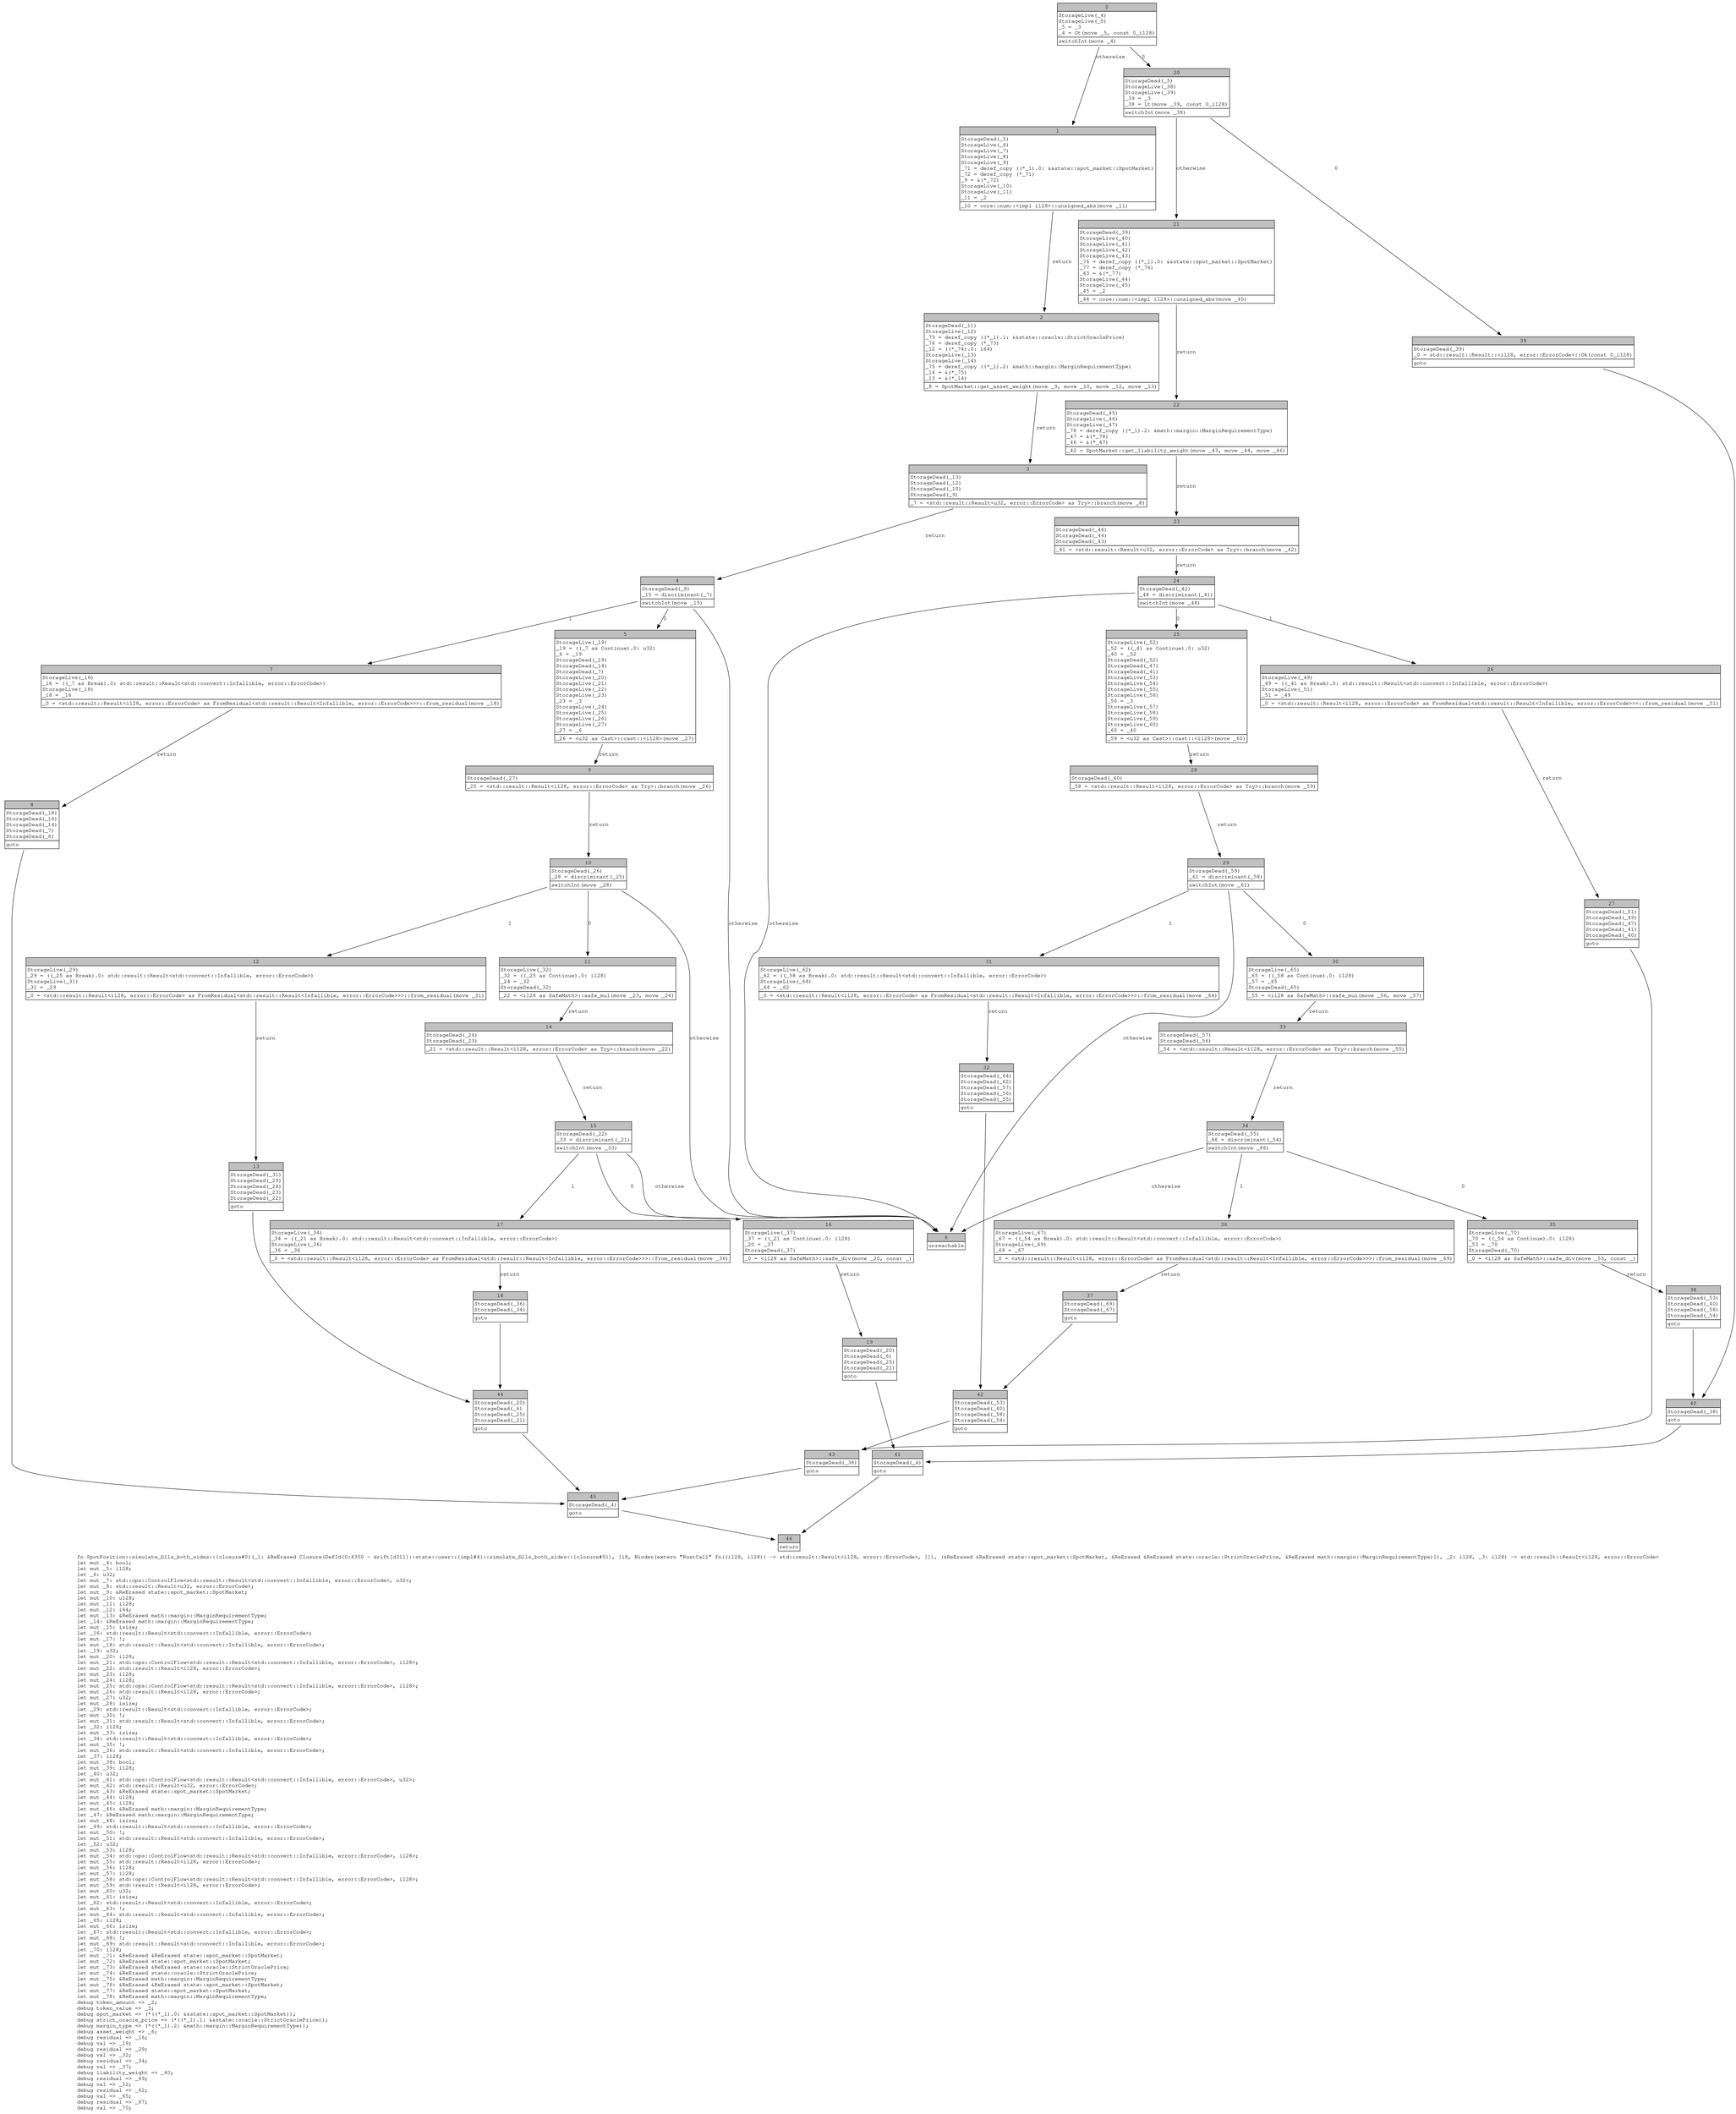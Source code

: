 digraph Mir_0_4350 {
    graph [fontname="Courier, monospace"];
    node [fontname="Courier, monospace"];
    edge [fontname="Courier, monospace"];
    label=<fn SpotPosition::simulate_fills_both_sides::{closure#0}(_1: &amp;ReErased Closure(DefId(0:4350 ~ drift[d311]::state::user::{impl#4}::simulate_fills_both_sides::{closure#0}), [i8, Binder(extern &quot;RustCall&quot; fn((i128, i128)) -&gt; std::result::Result&lt;i128, error::ErrorCode&gt;, []), (&amp;ReErased &amp;ReErased state::spot_market::SpotMarket, &amp;ReErased &amp;ReErased state::oracle::StrictOraclePrice, &amp;ReErased math::margin::MarginRequirementType)]), _2: i128, _3: i128) -&gt; std::result::Result&lt;i128, error::ErrorCode&gt;<br align="left"/>let mut _4: bool;<br align="left"/>let mut _5: i128;<br align="left"/>let _6: u32;<br align="left"/>let mut _7: std::ops::ControlFlow&lt;std::result::Result&lt;std::convert::Infallible, error::ErrorCode&gt;, u32&gt;;<br align="left"/>let mut _8: std::result::Result&lt;u32, error::ErrorCode&gt;;<br align="left"/>let mut _9: &amp;ReErased state::spot_market::SpotMarket;<br align="left"/>let mut _10: u128;<br align="left"/>let mut _11: i128;<br align="left"/>let mut _12: i64;<br align="left"/>let mut _13: &amp;ReErased math::margin::MarginRequirementType;<br align="left"/>let _14: &amp;ReErased math::margin::MarginRequirementType;<br align="left"/>let mut _15: isize;<br align="left"/>let _16: std::result::Result&lt;std::convert::Infallible, error::ErrorCode&gt;;<br align="left"/>let mut _17: !;<br align="left"/>let mut _18: std::result::Result&lt;std::convert::Infallible, error::ErrorCode&gt;;<br align="left"/>let _19: u32;<br align="left"/>let mut _20: i128;<br align="left"/>let mut _21: std::ops::ControlFlow&lt;std::result::Result&lt;std::convert::Infallible, error::ErrorCode&gt;, i128&gt;;<br align="left"/>let mut _22: std::result::Result&lt;i128, error::ErrorCode&gt;;<br align="left"/>let mut _23: i128;<br align="left"/>let mut _24: i128;<br align="left"/>let mut _25: std::ops::ControlFlow&lt;std::result::Result&lt;std::convert::Infallible, error::ErrorCode&gt;, i128&gt;;<br align="left"/>let mut _26: std::result::Result&lt;i128, error::ErrorCode&gt;;<br align="left"/>let mut _27: u32;<br align="left"/>let mut _28: isize;<br align="left"/>let _29: std::result::Result&lt;std::convert::Infallible, error::ErrorCode&gt;;<br align="left"/>let mut _30: !;<br align="left"/>let mut _31: std::result::Result&lt;std::convert::Infallible, error::ErrorCode&gt;;<br align="left"/>let _32: i128;<br align="left"/>let mut _33: isize;<br align="left"/>let _34: std::result::Result&lt;std::convert::Infallible, error::ErrorCode&gt;;<br align="left"/>let mut _35: !;<br align="left"/>let mut _36: std::result::Result&lt;std::convert::Infallible, error::ErrorCode&gt;;<br align="left"/>let _37: i128;<br align="left"/>let mut _38: bool;<br align="left"/>let mut _39: i128;<br align="left"/>let _40: u32;<br align="left"/>let mut _41: std::ops::ControlFlow&lt;std::result::Result&lt;std::convert::Infallible, error::ErrorCode&gt;, u32&gt;;<br align="left"/>let mut _42: std::result::Result&lt;u32, error::ErrorCode&gt;;<br align="left"/>let mut _43: &amp;ReErased state::spot_market::SpotMarket;<br align="left"/>let mut _44: u128;<br align="left"/>let mut _45: i128;<br align="left"/>let mut _46: &amp;ReErased math::margin::MarginRequirementType;<br align="left"/>let _47: &amp;ReErased math::margin::MarginRequirementType;<br align="left"/>let mut _48: isize;<br align="left"/>let _49: std::result::Result&lt;std::convert::Infallible, error::ErrorCode&gt;;<br align="left"/>let mut _50: !;<br align="left"/>let mut _51: std::result::Result&lt;std::convert::Infallible, error::ErrorCode&gt;;<br align="left"/>let _52: u32;<br align="left"/>let mut _53: i128;<br align="left"/>let mut _54: std::ops::ControlFlow&lt;std::result::Result&lt;std::convert::Infallible, error::ErrorCode&gt;, i128&gt;;<br align="left"/>let mut _55: std::result::Result&lt;i128, error::ErrorCode&gt;;<br align="left"/>let mut _56: i128;<br align="left"/>let mut _57: i128;<br align="left"/>let mut _58: std::ops::ControlFlow&lt;std::result::Result&lt;std::convert::Infallible, error::ErrorCode&gt;, i128&gt;;<br align="left"/>let mut _59: std::result::Result&lt;i128, error::ErrorCode&gt;;<br align="left"/>let mut _60: u32;<br align="left"/>let mut _61: isize;<br align="left"/>let _62: std::result::Result&lt;std::convert::Infallible, error::ErrorCode&gt;;<br align="left"/>let mut _63: !;<br align="left"/>let mut _64: std::result::Result&lt;std::convert::Infallible, error::ErrorCode&gt;;<br align="left"/>let _65: i128;<br align="left"/>let mut _66: isize;<br align="left"/>let _67: std::result::Result&lt;std::convert::Infallible, error::ErrorCode&gt;;<br align="left"/>let mut _68: !;<br align="left"/>let mut _69: std::result::Result&lt;std::convert::Infallible, error::ErrorCode&gt;;<br align="left"/>let _70: i128;<br align="left"/>let mut _71: &amp;ReErased &amp;ReErased state::spot_market::SpotMarket;<br align="left"/>let mut _72: &amp;ReErased state::spot_market::SpotMarket;<br align="left"/>let mut _73: &amp;ReErased &amp;ReErased state::oracle::StrictOraclePrice;<br align="left"/>let mut _74: &amp;ReErased state::oracle::StrictOraclePrice;<br align="left"/>let mut _75: &amp;ReErased math::margin::MarginRequirementType;<br align="left"/>let mut _76: &amp;ReErased &amp;ReErased state::spot_market::SpotMarket;<br align="left"/>let mut _77: &amp;ReErased state::spot_market::SpotMarket;<br align="left"/>let mut _78: &amp;ReErased math::margin::MarginRequirementType;<br align="left"/>debug token_amount =&gt; _2;<br align="left"/>debug token_value =&gt; _3;<br align="left"/>debug spot_market =&gt; (*((*_1).0: &amp;&amp;state::spot_market::SpotMarket));<br align="left"/>debug strict_oracle_price =&gt; (*((*_1).1: &amp;&amp;state::oracle::StrictOraclePrice));<br align="left"/>debug margin_type =&gt; (*((*_1).2: &amp;math::margin::MarginRequirementType));<br align="left"/>debug asset_weight =&gt; _6;<br align="left"/>debug residual =&gt; _16;<br align="left"/>debug val =&gt; _19;<br align="left"/>debug residual =&gt; _29;<br align="left"/>debug val =&gt; _32;<br align="left"/>debug residual =&gt; _34;<br align="left"/>debug val =&gt; _37;<br align="left"/>debug liability_weight =&gt; _40;<br align="left"/>debug residual =&gt; _49;<br align="left"/>debug val =&gt; _52;<br align="left"/>debug residual =&gt; _62;<br align="left"/>debug val =&gt; _65;<br align="left"/>debug residual =&gt; _67;<br align="left"/>debug val =&gt; _70;<br align="left"/>>;
    bb0__0_4350 [shape="none", label=<<table border="0" cellborder="1" cellspacing="0"><tr><td bgcolor="gray" align="center" colspan="1">0</td></tr><tr><td align="left" balign="left">StorageLive(_4)<br/>StorageLive(_5)<br/>_5 = _3<br/>_4 = Gt(move _5, const 0_i128)<br/></td></tr><tr><td align="left">switchInt(move _4)</td></tr></table>>];
    bb1__0_4350 [shape="none", label=<<table border="0" cellborder="1" cellspacing="0"><tr><td bgcolor="gray" align="center" colspan="1">1</td></tr><tr><td align="left" balign="left">StorageDead(_5)<br/>StorageLive(_6)<br/>StorageLive(_7)<br/>StorageLive(_8)<br/>StorageLive(_9)<br/>_71 = deref_copy ((*_1).0: &amp;&amp;state::spot_market::SpotMarket)<br/>_72 = deref_copy (*_71)<br/>_9 = &amp;(*_72)<br/>StorageLive(_10)<br/>StorageLive(_11)<br/>_11 = _2<br/></td></tr><tr><td align="left">_10 = core::num::&lt;impl i128&gt;::unsigned_abs(move _11)</td></tr></table>>];
    bb2__0_4350 [shape="none", label=<<table border="0" cellborder="1" cellspacing="0"><tr><td bgcolor="gray" align="center" colspan="1">2</td></tr><tr><td align="left" balign="left">StorageDead(_11)<br/>StorageLive(_12)<br/>_73 = deref_copy ((*_1).1: &amp;&amp;state::oracle::StrictOraclePrice)<br/>_74 = deref_copy (*_73)<br/>_12 = ((*_74).0: i64)<br/>StorageLive(_13)<br/>StorageLive(_14)<br/>_75 = deref_copy ((*_1).2: &amp;math::margin::MarginRequirementType)<br/>_14 = &amp;(*_75)<br/>_13 = &amp;(*_14)<br/></td></tr><tr><td align="left">_8 = SpotMarket::get_asset_weight(move _9, move _10, move _12, move _13)</td></tr></table>>];
    bb3__0_4350 [shape="none", label=<<table border="0" cellborder="1" cellspacing="0"><tr><td bgcolor="gray" align="center" colspan="1">3</td></tr><tr><td align="left" balign="left">StorageDead(_13)<br/>StorageDead(_12)<br/>StorageDead(_10)<br/>StorageDead(_9)<br/></td></tr><tr><td align="left">_7 = &lt;std::result::Result&lt;u32, error::ErrorCode&gt; as Try&gt;::branch(move _8)</td></tr></table>>];
    bb4__0_4350 [shape="none", label=<<table border="0" cellborder="1" cellspacing="0"><tr><td bgcolor="gray" align="center" colspan="1">4</td></tr><tr><td align="left" balign="left">StorageDead(_8)<br/>_15 = discriminant(_7)<br/></td></tr><tr><td align="left">switchInt(move _15)</td></tr></table>>];
    bb5__0_4350 [shape="none", label=<<table border="0" cellborder="1" cellspacing="0"><tr><td bgcolor="gray" align="center" colspan="1">5</td></tr><tr><td align="left" balign="left">StorageLive(_19)<br/>_19 = ((_7 as Continue).0: u32)<br/>_6 = _19<br/>StorageDead(_19)<br/>StorageDead(_14)<br/>StorageDead(_7)<br/>StorageLive(_20)<br/>StorageLive(_21)<br/>StorageLive(_22)<br/>StorageLive(_23)<br/>_23 = _3<br/>StorageLive(_24)<br/>StorageLive(_25)<br/>StorageLive(_26)<br/>StorageLive(_27)<br/>_27 = _6<br/></td></tr><tr><td align="left">_26 = &lt;u32 as Cast&gt;::cast::&lt;i128&gt;(move _27)</td></tr></table>>];
    bb6__0_4350 [shape="none", label=<<table border="0" cellborder="1" cellspacing="0"><tr><td bgcolor="gray" align="center" colspan="1">6</td></tr><tr><td align="left">unreachable</td></tr></table>>];
    bb7__0_4350 [shape="none", label=<<table border="0" cellborder="1" cellspacing="0"><tr><td bgcolor="gray" align="center" colspan="1">7</td></tr><tr><td align="left" balign="left">StorageLive(_16)<br/>_16 = ((_7 as Break).0: std::result::Result&lt;std::convert::Infallible, error::ErrorCode&gt;)<br/>StorageLive(_18)<br/>_18 = _16<br/></td></tr><tr><td align="left">_0 = &lt;std::result::Result&lt;i128, error::ErrorCode&gt; as FromResidual&lt;std::result::Result&lt;Infallible, error::ErrorCode&gt;&gt;&gt;::from_residual(move _18)</td></tr></table>>];
    bb8__0_4350 [shape="none", label=<<table border="0" cellborder="1" cellspacing="0"><tr><td bgcolor="gray" align="center" colspan="1">8</td></tr><tr><td align="left" balign="left">StorageDead(_18)<br/>StorageDead(_16)<br/>StorageDead(_14)<br/>StorageDead(_7)<br/>StorageDead(_6)<br/></td></tr><tr><td align="left">goto</td></tr></table>>];
    bb9__0_4350 [shape="none", label=<<table border="0" cellborder="1" cellspacing="0"><tr><td bgcolor="gray" align="center" colspan="1">9</td></tr><tr><td align="left" balign="left">StorageDead(_27)<br/></td></tr><tr><td align="left">_25 = &lt;std::result::Result&lt;i128, error::ErrorCode&gt; as Try&gt;::branch(move _26)</td></tr></table>>];
    bb10__0_4350 [shape="none", label=<<table border="0" cellborder="1" cellspacing="0"><tr><td bgcolor="gray" align="center" colspan="1">10</td></tr><tr><td align="left" balign="left">StorageDead(_26)<br/>_28 = discriminant(_25)<br/></td></tr><tr><td align="left">switchInt(move _28)</td></tr></table>>];
    bb11__0_4350 [shape="none", label=<<table border="0" cellborder="1" cellspacing="0"><tr><td bgcolor="gray" align="center" colspan="1">11</td></tr><tr><td align="left" balign="left">StorageLive(_32)<br/>_32 = ((_25 as Continue).0: i128)<br/>_24 = _32<br/>StorageDead(_32)<br/></td></tr><tr><td align="left">_22 = &lt;i128 as SafeMath&gt;::safe_mul(move _23, move _24)</td></tr></table>>];
    bb12__0_4350 [shape="none", label=<<table border="0" cellborder="1" cellspacing="0"><tr><td bgcolor="gray" align="center" colspan="1">12</td></tr><tr><td align="left" balign="left">StorageLive(_29)<br/>_29 = ((_25 as Break).0: std::result::Result&lt;std::convert::Infallible, error::ErrorCode&gt;)<br/>StorageLive(_31)<br/>_31 = _29<br/></td></tr><tr><td align="left">_0 = &lt;std::result::Result&lt;i128, error::ErrorCode&gt; as FromResidual&lt;std::result::Result&lt;Infallible, error::ErrorCode&gt;&gt;&gt;::from_residual(move _31)</td></tr></table>>];
    bb13__0_4350 [shape="none", label=<<table border="0" cellborder="1" cellspacing="0"><tr><td bgcolor="gray" align="center" colspan="1">13</td></tr><tr><td align="left" balign="left">StorageDead(_31)<br/>StorageDead(_29)<br/>StorageDead(_24)<br/>StorageDead(_23)<br/>StorageDead(_22)<br/></td></tr><tr><td align="left">goto</td></tr></table>>];
    bb14__0_4350 [shape="none", label=<<table border="0" cellborder="1" cellspacing="0"><tr><td bgcolor="gray" align="center" colspan="1">14</td></tr><tr><td align="left" balign="left">StorageDead(_24)<br/>StorageDead(_23)<br/></td></tr><tr><td align="left">_21 = &lt;std::result::Result&lt;i128, error::ErrorCode&gt; as Try&gt;::branch(move _22)</td></tr></table>>];
    bb15__0_4350 [shape="none", label=<<table border="0" cellborder="1" cellspacing="0"><tr><td bgcolor="gray" align="center" colspan="1">15</td></tr><tr><td align="left" balign="left">StorageDead(_22)<br/>_33 = discriminant(_21)<br/></td></tr><tr><td align="left">switchInt(move _33)</td></tr></table>>];
    bb16__0_4350 [shape="none", label=<<table border="0" cellborder="1" cellspacing="0"><tr><td bgcolor="gray" align="center" colspan="1">16</td></tr><tr><td align="left" balign="left">StorageLive(_37)<br/>_37 = ((_21 as Continue).0: i128)<br/>_20 = _37<br/>StorageDead(_37)<br/></td></tr><tr><td align="left">_0 = &lt;i128 as SafeMath&gt;::safe_div(move _20, const _)</td></tr></table>>];
    bb17__0_4350 [shape="none", label=<<table border="0" cellborder="1" cellspacing="0"><tr><td bgcolor="gray" align="center" colspan="1">17</td></tr><tr><td align="left" balign="left">StorageLive(_34)<br/>_34 = ((_21 as Break).0: std::result::Result&lt;std::convert::Infallible, error::ErrorCode&gt;)<br/>StorageLive(_36)<br/>_36 = _34<br/></td></tr><tr><td align="left">_0 = &lt;std::result::Result&lt;i128, error::ErrorCode&gt; as FromResidual&lt;std::result::Result&lt;Infallible, error::ErrorCode&gt;&gt;&gt;::from_residual(move _36)</td></tr></table>>];
    bb18__0_4350 [shape="none", label=<<table border="0" cellborder="1" cellspacing="0"><tr><td bgcolor="gray" align="center" colspan="1">18</td></tr><tr><td align="left" balign="left">StorageDead(_36)<br/>StorageDead(_34)<br/></td></tr><tr><td align="left">goto</td></tr></table>>];
    bb19__0_4350 [shape="none", label=<<table border="0" cellborder="1" cellspacing="0"><tr><td bgcolor="gray" align="center" colspan="1">19</td></tr><tr><td align="left" balign="left">StorageDead(_20)<br/>StorageDead(_6)<br/>StorageDead(_25)<br/>StorageDead(_21)<br/></td></tr><tr><td align="left">goto</td></tr></table>>];
    bb20__0_4350 [shape="none", label=<<table border="0" cellborder="1" cellspacing="0"><tr><td bgcolor="gray" align="center" colspan="1">20</td></tr><tr><td align="left" balign="left">StorageDead(_5)<br/>StorageLive(_38)<br/>StorageLive(_39)<br/>_39 = _3<br/>_38 = Lt(move _39, const 0_i128)<br/></td></tr><tr><td align="left">switchInt(move _38)</td></tr></table>>];
    bb21__0_4350 [shape="none", label=<<table border="0" cellborder="1" cellspacing="0"><tr><td bgcolor="gray" align="center" colspan="1">21</td></tr><tr><td align="left" balign="left">StorageDead(_39)<br/>StorageLive(_40)<br/>StorageLive(_41)<br/>StorageLive(_42)<br/>StorageLive(_43)<br/>_76 = deref_copy ((*_1).0: &amp;&amp;state::spot_market::SpotMarket)<br/>_77 = deref_copy (*_76)<br/>_43 = &amp;(*_77)<br/>StorageLive(_44)<br/>StorageLive(_45)<br/>_45 = _2<br/></td></tr><tr><td align="left">_44 = core::num::&lt;impl i128&gt;::unsigned_abs(move _45)</td></tr></table>>];
    bb22__0_4350 [shape="none", label=<<table border="0" cellborder="1" cellspacing="0"><tr><td bgcolor="gray" align="center" colspan="1">22</td></tr><tr><td align="left" balign="left">StorageDead(_45)<br/>StorageLive(_46)<br/>StorageLive(_47)<br/>_78 = deref_copy ((*_1).2: &amp;math::margin::MarginRequirementType)<br/>_47 = &amp;(*_78)<br/>_46 = &amp;(*_47)<br/></td></tr><tr><td align="left">_42 = SpotMarket::get_liability_weight(move _43, move _44, move _46)</td></tr></table>>];
    bb23__0_4350 [shape="none", label=<<table border="0" cellborder="1" cellspacing="0"><tr><td bgcolor="gray" align="center" colspan="1">23</td></tr><tr><td align="left" balign="left">StorageDead(_46)<br/>StorageDead(_44)<br/>StorageDead(_43)<br/></td></tr><tr><td align="left">_41 = &lt;std::result::Result&lt;u32, error::ErrorCode&gt; as Try&gt;::branch(move _42)</td></tr></table>>];
    bb24__0_4350 [shape="none", label=<<table border="0" cellborder="1" cellspacing="0"><tr><td bgcolor="gray" align="center" colspan="1">24</td></tr><tr><td align="left" balign="left">StorageDead(_42)<br/>_48 = discriminant(_41)<br/></td></tr><tr><td align="left">switchInt(move _48)</td></tr></table>>];
    bb25__0_4350 [shape="none", label=<<table border="0" cellborder="1" cellspacing="0"><tr><td bgcolor="gray" align="center" colspan="1">25</td></tr><tr><td align="left" balign="left">StorageLive(_52)<br/>_52 = ((_41 as Continue).0: u32)<br/>_40 = _52<br/>StorageDead(_52)<br/>StorageDead(_47)<br/>StorageDead(_41)<br/>StorageLive(_53)<br/>StorageLive(_54)<br/>StorageLive(_55)<br/>StorageLive(_56)<br/>_56 = _3<br/>StorageLive(_57)<br/>StorageLive(_58)<br/>StorageLive(_59)<br/>StorageLive(_60)<br/>_60 = _40<br/></td></tr><tr><td align="left">_59 = &lt;u32 as Cast&gt;::cast::&lt;i128&gt;(move _60)</td></tr></table>>];
    bb26__0_4350 [shape="none", label=<<table border="0" cellborder="1" cellspacing="0"><tr><td bgcolor="gray" align="center" colspan="1">26</td></tr><tr><td align="left" balign="left">StorageLive(_49)<br/>_49 = ((_41 as Break).0: std::result::Result&lt;std::convert::Infallible, error::ErrorCode&gt;)<br/>StorageLive(_51)<br/>_51 = _49<br/></td></tr><tr><td align="left">_0 = &lt;std::result::Result&lt;i128, error::ErrorCode&gt; as FromResidual&lt;std::result::Result&lt;Infallible, error::ErrorCode&gt;&gt;&gt;::from_residual(move _51)</td></tr></table>>];
    bb27__0_4350 [shape="none", label=<<table border="0" cellborder="1" cellspacing="0"><tr><td bgcolor="gray" align="center" colspan="1">27</td></tr><tr><td align="left" balign="left">StorageDead(_51)<br/>StorageDead(_49)<br/>StorageDead(_47)<br/>StorageDead(_41)<br/>StorageDead(_40)<br/></td></tr><tr><td align="left">goto</td></tr></table>>];
    bb28__0_4350 [shape="none", label=<<table border="0" cellborder="1" cellspacing="0"><tr><td bgcolor="gray" align="center" colspan="1">28</td></tr><tr><td align="left" balign="left">StorageDead(_60)<br/></td></tr><tr><td align="left">_58 = &lt;std::result::Result&lt;i128, error::ErrorCode&gt; as Try&gt;::branch(move _59)</td></tr></table>>];
    bb29__0_4350 [shape="none", label=<<table border="0" cellborder="1" cellspacing="0"><tr><td bgcolor="gray" align="center" colspan="1">29</td></tr><tr><td align="left" balign="left">StorageDead(_59)<br/>_61 = discriminant(_58)<br/></td></tr><tr><td align="left">switchInt(move _61)</td></tr></table>>];
    bb30__0_4350 [shape="none", label=<<table border="0" cellborder="1" cellspacing="0"><tr><td bgcolor="gray" align="center" colspan="1">30</td></tr><tr><td align="left" balign="left">StorageLive(_65)<br/>_65 = ((_58 as Continue).0: i128)<br/>_57 = _65<br/>StorageDead(_65)<br/></td></tr><tr><td align="left">_55 = &lt;i128 as SafeMath&gt;::safe_mul(move _56, move _57)</td></tr></table>>];
    bb31__0_4350 [shape="none", label=<<table border="0" cellborder="1" cellspacing="0"><tr><td bgcolor="gray" align="center" colspan="1">31</td></tr><tr><td align="left" balign="left">StorageLive(_62)<br/>_62 = ((_58 as Break).0: std::result::Result&lt;std::convert::Infallible, error::ErrorCode&gt;)<br/>StorageLive(_64)<br/>_64 = _62<br/></td></tr><tr><td align="left">_0 = &lt;std::result::Result&lt;i128, error::ErrorCode&gt; as FromResidual&lt;std::result::Result&lt;Infallible, error::ErrorCode&gt;&gt;&gt;::from_residual(move _64)</td></tr></table>>];
    bb32__0_4350 [shape="none", label=<<table border="0" cellborder="1" cellspacing="0"><tr><td bgcolor="gray" align="center" colspan="1">32</td></tr><tr><td align="left" balign="left">StorageDead(_64)<br/>StorageDead(_62)<br/>StorageDead(_57)<br/>StorageDead(_56)<br/>StorageDead(_55)<br/></td></tr><tr><td align="left">goto</td></tr></table>>];
    bb33__0_4350 [shape="none", label=<<table border="0" cellborder="1" cellspacing="0"><tr><td bgcolor="gray" align="center" colspan="1">33</td></tr><tr><td align="left" balign="left">StorageDead(_57)<br/>StorageDead(_56)<br/></td></tr><tr><td align="left">_54 = &lt;std::result::Result&lt;i128, error::ErrorCode&gt; as Try&gt;::branch(move _55)</td></tr></table>>];
    bb34__0_4350 [shape="none", label=<<table border="0" cellborder="1" cellspacing="0"><tr><td bgcolor="gray" align="center" colspan="1">34</td></tr><tr><td align="left" balign="left">StorageDead(_55)<br/>_66 = discriminant(_54)<br/></td></tr><tr><td align="left">switchInt(move _66)</td></tr></table>>];
    bb35__0_4350 [shape="none", label=<<table border="0" cellborder="1" cellspacing="0"><tr><td bgcolor="gray" align="center" colspan="1">35</td></tr><tr><td align="left" balign="left">StorageLive(_70)<br/>_70 = ((_54 as Continue).0: i128)<br/>_53 = _70<br/>StorageDead(_70)<br/></td></tr><tr><td align="left">_0 = &lt;i128 as SafeMath&gt;::safe_div(move _53, const _)</td></tr></table>>];
    bb36__0_4350 [shape="none", label=<<table border="0" cellborder="1" cellspacing="0"><tr><td bgcolor="gray" align="center" colspan="1">36</td></tr><tr><td align="left" balign="left">StorageLive(_67)<br/>_67 = ((_54 as Break).0: std::result::Result&lt;std::convert::Infallible, error::ErrorCode&gt;)<br/>StorageLive(_69)<br/>_69 = _67<br/></td></tr><tr><td align="left">_0 = &lt;std::result::Result&lt;i128, error::ErrorCode&gt; as FromResidual&lt;std::result::Result&lt;Infallible, error::ErrorCode&gt;&gt;&gt;::from_residual(move _69)</td></tr></table>>];
    bb37__0_4350 [shape="none", label=<<table border="0" cellborder="1" cellspacing="0"><tr><td bgcolor="gray" align="center" colspan="1">37</td></tr><tr><td align="left" balign="left">StorageDead(_69)<br/>StorageDead(_67)<br/></td></tr><tr><td align="left">goto</td></tr></table>>];
    bb38__0_4350 [shape="none", label=<<table border="0" cellborder="1" cellspacing="0"><tr><td bgcolor="gray" align="center" colspan="1">38</td></tr><tr><td align="left" balign="left">StorageDead(_53)<br/>StorageDead(_40)<br/>StorageDead(_58)<br/>StorageDead(_54)<br/></td></tr><tr><td align="left">goto</td></tr></table>>];
    bb39__0_4350 [shape="none", label=<<table border="0" cellborder="1" cellspacing="0"><tr><td bgcolor="gray" align="center" colspan="1">39</td></tr><tr><td align="left" balign="left">StorageDead(_39)<br/>_0 = std::result::Result::&lt;i128, error::ErrorCode&gt;::Ok(const 0_i128)<br/></td></tr><tr><td align="left">goto</td></tr></table>>];
    bb40__0_4350 [shape="none", label=<<table border="0" cellborder="1" cellspacing="0"><tr><td bgcolor="gray" align="center" colspan="1">40</td></tr><tr><td align="left" balign="left">StorageDead(_38)<br/></td></tr><tr><td align="left">goto</td></tr></table>>];
    bb41__0_4350 [shape="none", label=<<table border="0" cellborder="1" cellspacing="0"><tr><td bgcolor="gray" align="center" colspan="1">41</td></tr><tr><td align="left" balign="left">StorageDead(_4)<br/></td></tr><tr><td align="left">goto</td></tr></table>>];
    bb42__0_4350 [shape="none", label=<<table border="0" cellborder="1" cellspacing="0"><tr><td bgcolor="gray" align="center" colspan="1">42</td></tr><tr><td align="left" balign="left">StorageDead(_53)<br/>StorageDead(_40)<br/>StorageDead(_58)<br/>StorageDead(_54)<br/></td></tr><tr><td align="left">goto</td></tr></table>>];
    bb43__0_4350 [shape="none", label=<<table border="0" cellborder="1" cellspacing="0"><tr><td bgcolor="gray" align="center" colspan="1">43</td></tr><tr><td align="left" balign="left">StorageDead(_38)<br/></td></tr><tr><td align="left">goto</td></tr></table>>];
    bb44__0_4350 [shape="none", label=<<table border="0" cellborder="1" cellspacing="0"><tr><td bgcolor="gray" align="center" colspan="1">44</td></tr><tr><td align="left" balign="left">StorageDead(_20)<br/>StorageDead(_6)<br/>StorageDead(_25)<br/>StorageDead(_21)<br/></td></tr><tr><td align="left">goto</td></tr></table>>];
    bb45__0_4350 [shape="none", label=<<table border="0" cellborder="1" cellspacing="0"><tr><td bgcolor="gray" align="center" colspan="1">45</td></tr><tr><td align="left" balign="left">StorageDead(_4)<br/></td></tr><tr><td align="left">goto</td></tr></table>>];
    bb46__0_4350 [shape="none", label=<<table border="0" cellborder="1" cellspacing="0"><tr><td bgcolor="gray" align="center" colspan="1">46</td></tr><tr><td align="left">return</td></tr></table>>];
    bb0__0_4350 -> bb20__0_4350 [label="0"];
    bb0__0_4350 -> bb1__0_4350 [label="otherwise"];
    bb1__0_4350 -> bb2__0_4350 [label="return"];
    bb2__0_4350 -> bb3__0_4350 [label="return"];
    bb3__0_4350 -> bb4__0_4350 [label="return"];
    bb4__0_4350 -> bb5__0_4350 [label="0"];
    bb4__0_4350 -> bb7__0_4350 [label="1"];
    bb4__0_4350 -> bb6__0_4350 [label="otherwise"];
    bb5__0_4350 -> bb9__0_4350 [label="return"];
    bb7__0_4350 -> bb8__0_4350 [label="return"];
    bb8__0_4350 -> bb45__0_4350 [label=""];
    bb9__0_4350 -> bb10__0_4350 [label="return"];
    bb10__0_4350 -> bb11__0_4350 [label="0"];
    bb10__0_4350 -> bb12__0_4350 [label="1"];
    bb10__0_4350 -> bb6__0_4350 [label="otherwise"];
    bb11__0_4350 -> bb14__0_4350 [label="return"];
    bb12__0_4350 -> bb13__0_4350 [label="return"];
    bb13__0_4350 -> bb44__0_4350 [label=""];
    bb14__0_4350 -> bb15__0_4350 [label="return"];
    bb15__0_4350 -> bb16__0_4350 [label="0"];
    bb15__0_4350 -> bb17__0_4350 [label="1"];
    bb15__0_4350 -> bb6__0_4350 [label="otherwise"];
    bb16__0_4350 -> bb19__0_4350 [label="return"];
    bb17__0_4350 -> bb18__0_4350 [label="return"];
    bb18__0_4350 -> bb44__0_4350 [label=""];
    bb19__0_4350 -> bb41__0_4350 [label=""];
    bb20__0_4350 -> bb39__0_4350 [label="0"];
    bb20__0_4350 -> bb21__0_4350 [label="otherwise"];
    bb21__0_4350 -> bb22__0_4350 [label="return"];
    bb22__0_4350 -> bb23__0_4350 [label="return"];
    bb23__0_4350 -> bb24__0_4350 [label="return"];
    bb24__0_4350 -> bb25__0_4350 [label="0"];
    bb24__0_4350 -> bb26__0_4350 [label="1"];
    bb24__0_4350 -> bb6__0_4350 [label="otherwise"];
    bb25__0_4350 -> bb28__0_4350 [label="return"];
    bb26__0_4350 -> bb27__0_4350 [label="return"];
    bb27__0_4350 -> bb43__0_4350 [label=""];
    bb28__0_4350 -> bb29__0_4350 [label="return"];
    bb29__0_4350 -> bb30__0_4350 [label="0"];
    bb29__0_4350 -> bb31__0_4350 [label="1"];
    bb29__0_4350 -> bb6__0_4350 [label="otherwise"];
    bb30__0_4350 -> bb33__0_4350 [label="return"];
    bb31__0_4350 -> bb32__0_4350 [label="return"];
    bb32__0_4350 -> bb42__0_4350 [label=""];
    bb33__0_4350 -> bb34__0_4350 [label="return"];
    bb34__0_4350 -> bb35__0_4350 [label="0"];
    bb34__0_4350 -> bb36__0_4350 [label="1"];
    bb34__0_4350 -> bb6__0_4350 [label="otherwise"];
    bb35__0_4350 -> bb38__0_4350 [label="return"];
    bb36__0_4350 -> bb37__0_4350 [label="return"];
    bb37__0_4350 -> bb42__0_4350 [label=""];
    bb38__0_4350 -> bb40__0_4350 [label=""];
    bb39__0_4350 -> bb40__0_4350 [label=""];
    bb40__0_4350 -> bb41__0_4350 [label=""];
    bb41__0_4350 -> bb46__0_4350 [label=""];
    bb42__0_4350 -> bb43__0_4350 [label=""];
    bb43__0_4350 -> bb45__0_4350 [label=""];
    bb44__0_4350 -> bb45__0_4350 [label=""];
    bb45__0_4350 -> bb46__0_4350 [label=""];
}

